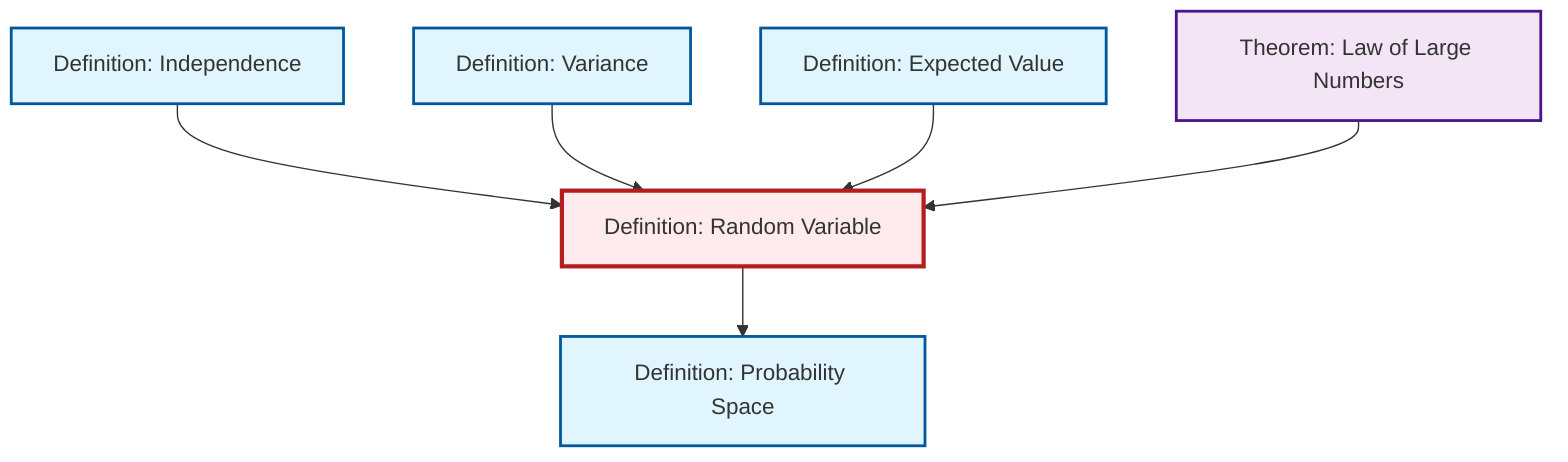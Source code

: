 graph TD
    classDef definition fill:#e1f5fe,stroke:#01579b,stroke-width:2px
    classDef theorem fill:#f3e5f5,stroke:#4a148c,stroke-width:2px
    classDef axiom fill:#fff3e0,stroke:#e65100,stroke-width:2px
    classDef example fill:#e8f5e9,stroke:#1b5e20,stroke-width:2px
    classDef current fill:#ffebee,stroke:#b71c1c,stroke-width:3px
    def-random-variable["Definition: Random Variable"]:::definition
    thm-law-of-large-numbers["Theorem: Law of Large Numbers"]:::theorem
    def-probability-space["Definition: Probability Space"]:::definition
    def-expectation["Definition: Expected Value"]:::definition
    def-variance["Definition: Variance"]:::definition
    def-independence["Definition: Independence"]:::definition
    def-independence --> def-random-variable
    def-variance --> def-random-variable
    def-random-variable --> def-probability-space
    def-expectation --> def-random-variable
    thm-law-of-large-numbers --> def-random-variable
    class def-random-variable current